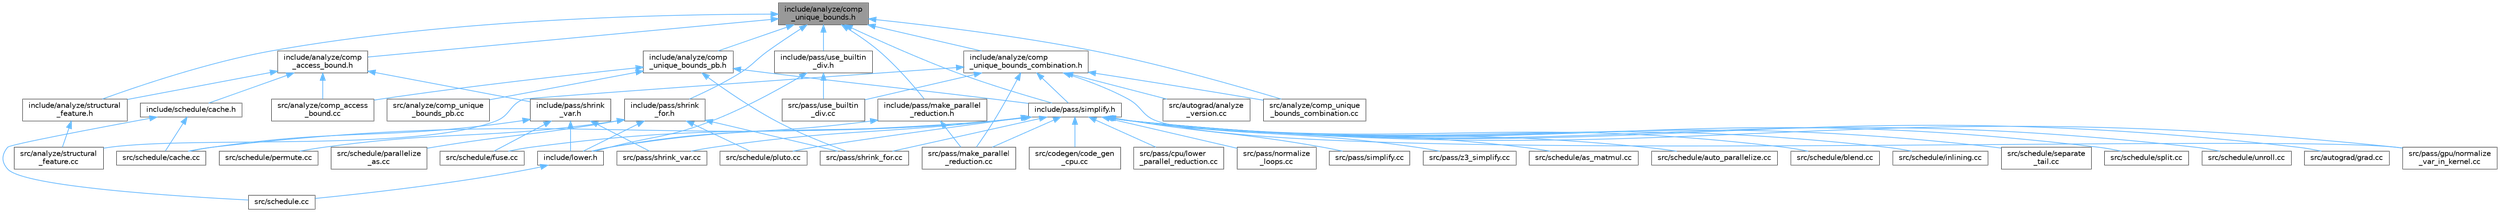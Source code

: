 digraph "include/analyze/comp_unique_bounds.h"
{
 // LATEX_PDF_SIZE
  bgcolor="transparent";
  edge [fontname=Helvetica,fontsize=10,labelfontname=Helvetica,labelfontsize=10];
  node [fontname=Helvetica,fontsize=10,shape=box,height=0.2,width=0.4];
  Node1 [label="include/analyze/comp\l_unique_bounds.h",height=0.2,width=0.4,color="gray40", fillcolor="grey60", style="filled", fontcolor="black",tooltip=" "];
  Node1 -> Node2 [dir="back",color="steelblue1",style="solid"];
  Node2 [label="include/analyze/comp\l_access_bound.h",height=0.2,width=0.4,color="grey40", fillcolor="white", style="filled",URL="$comp__access__bound_8h.html",tooltip=" "];
  Node2 -> Node3 [dir="back",color="steelblue1",style="solid"];
  Node3 [label="include/analyze/structural\l_feature.h",height=0.2,width=0.4,color="grey40", fillcolor="white", style="filled",URL="$structural__feature_8h.html",tooltip=" "];
  Node3 -> Node4 [dir="back",color="steelblue1",style="solid"];
  Node4 [label="src/analyze/structural\l_feature.cc",height=0.2,width=0.4,color="grey40", fillcolor="white", style="filled",URL="$structural__feature_8cc.html",tooltip=" "];
  Node2 -> Node5 [dir="back",color="steelblue1",style="solid"];
  Node5 [label="include/pass/shrink\l_var.h",height=0.2,width=0.4,color="grey40", fillcolor="white", style="filled",URL="$shrink__var_8h.html",tooltip=" "];
  Node5 -> Node6 [dir="back",color="steelblue1",style="solid"];
  Node6 [label="include/lower.h",height=0.2,width=0.4,color="grey40", fillcolor="white", style="filled",URL="$lower_8h.html",tooltip=" "];
  Node6 -> Node7 [dir="back",color="steelblue1",style="solid"];
  Node7 [label="src/schedule.cc",height=0.2,width=0.4,color="grey40", fillcolor="white", style="filled",URL="$schedule_8cc.html",tooltip=" "];
  Node5 -> Node8 [dir="back",color="steelblue1",style="solid"];
  Node8 [label="src/pass/shrink_var.cc",height=0.2,width=0.4,color="grey40", fillcolor="white", style="filled",URL="$shrink__var_8cc.html",tooltip=" "];
  Node5 -> Node9 [dir="back",color="steelblue1",style="solid"];
  Node9 [label="src/schedule/cache.cc",height=0.2,width=0.4,color="grey40", fillcolor="white", style="filled",URL="$cache_8cc.html",tooltip=" "];
  Node5 -> Node10 [dir="back",color="steelblue1",style="solid"];
  Node10 [label="src/schedule/fuse.cc",height=0.2,width=0.4,color="grey40", fillcolor="white", style="filled",URL="$fuse_8cc.html",tooltip=" "];
  Node2 -> Node11 [dir="back",color="steelblue1",style="solid"];
  Node11 [label="include/schedule/cache.h",height=0.2,width=0.4,color="grey40", fillcolor="white", style="filled",URL="$cache_8h.html",tooltip=" "];
  Node11 -> Node7 [dir="back",color="steelblue1",style="solid"];
  Node11 -> Node9 [dir="back",color="steelblue1",style="solid"];
  Node2 -> Node12 [dir="back",color="steelblue1",style="solid"];
  Node12 [label="src/analyze/comp_access\l_bound.cc",height=0.2,width=0.4,color="grey40", fillcolor="white", style="filled",URL="$comp__access__bound_8cc.html",tooltip=" "];
  Node1 -> Node13 [dir="back",color="steelblue1",style="solid"];
  Node13 [label="include/analyze/comp\l_unique_bounds_combination.h",height=0.2,width=0.4,color="grey40", fillcolor="white", style="filled",URL="$comp__unique__bounds__combination_8h.html",tooltip=" "];
  Node13 -> Node14 [dir="back",color="steelblue1",style="solid"];
  Node14 [label="include/pass/simplify.h",height=0.2,width=0.4,color="grey40", fillcolor="white", style="filled",URL="$simplify_8h.html",tooltip=" "];
  Node14 -> Node6 [dir="back",color="steelblue1",style="solid"];
  Node14 -> Node15 [dir="back",color="steelblue1",style="solid"];
  Node15 [label="src/autograd/grad.cc",height=0.2,width=0.4,color="grey40", fillcolor="white", style="filled",URL="$grad_8cc.html",tooltip=" "];
  Node14 -> Node16 [dir="back",color="steelblue1",style="solid"];
  Node16 [label="src/codegen/code_gen\l_cpu.cc",height=0.2,width=0.4,color="grey40", fillcolor="white", style="filled",URL="$code__gen__cpu_8cc.html",tooltip=" "];
  Node14 -> Node17 [dir="back",color="steelblue1",style="solid"];
  Node17 [label="src/pass/cpu/lower\l_parallel_reduction.cc",height=0.2,width=0.4,color="grey40", fillcolor="white", style="filled",URL="$cpu_2lower__parallel__reduction_8cc.html",tooltip=" "];
  Node14 -> Node18 [dir="back",color="steelblue1",style="solid"];
  Node18 [label="src/pass/gpu/normalize\l_var_in_kernel.cc",height=0.2,width=0.4,color="grey40", fillcolor="white", style="filled",URL="$normalize__var__in__kernel_8cc.html",tooltip=" "];
  Node14 -> Node19 [dir="back",color="steelblue1",style="solid"];
  Node19 [label="src/pass/make_parallel\l_reduction.cc",height=0.2,width=0.4,color="grey40", fillcolor="white", style="filled",URL="$make__parallel__reduction_8cc.html",tooltip=" "];
  Node14 -> Node20 [dir="back",color="steelblue1",style="solid"];
  Node20 [label="src/pass/normalize\l_loops.cc",height=0.2,width=0.4,color="grey40", fillcolor="white", style="filled",URL="$normalize__loops_8cc.html",tooltip=" "];
  Node14 -> Node21 [dir="back",color="steelblue1",style="solid"];
  Node21 [label="src/pass/shrink_for.cc",height=0.2,width=0.4,color="grey40", fillcolor="white", style="filled",URL="$shrink__for_8cc.html",tooltip=" "];
  Node14 -> Node8 [dir="back",color="steelblue1",style="solid"];
  Node14 -> Node22 [dir="back",color="steelblue1",style="solid"];
  Node22 [label="src/pass/simplify.cc",height=0.2,width=0.4,color="grey40", fillcolor="white", style="filled",URL="$simplify_8cc.html",tooltip=" "];
  Node14 -> Node23 [dir="back",color="steelblue1",style="solid"];
  Node23 [label="src/pass/z3_simplify.cc",height=0.2,width=0.4,color="grey40", fillcolor="white", style="filled",URL="$z3__simplify_8cc.html",tooltip=" "];
  Node14 -> Node24 [dir="back",color="steelblue1",style="solid"];
  Node24 [label="src/schedule/as_matmul.cc",height=0.2,width=0.4,color="grey40", fillcolor="white", style="filled",URL="$as__matmul_8cc.html",tooltip=" "];
  Node14 -> Node25 [dir="back",color="steelblue1",style="solid"];
  Node25 [label="src/schedule/auto_parallelize.cc",height=0.2,width=0.4,color="grey40", fillcolor="white", style="filled",URL="$auto__parallelize_8cc.html",tooltip=" "];
  Node14 -> Node26 [dir="back",color="steelblue1",style="solid"];
  Node26 [label="src/schedule/blend.cc",height=0.2,width=0.4,color="grey40", fillcolor="white", style="filled",URL="$blend_8cc.html",tooltip=" "];
  Node14 -> Node9 [dir="back",color="steelblue1",style="solid"];
  Node14 -> Node10 [dir="back",color="steelblue1",style="solid"];
  Node14 -> Node27 [dir="back",color="steelblue1",style="solid"];
  Node27 [label="src/schedule/inlining.cc",height=0.2,width=0.4,color="grey40", fillcolor="white", style="filled",URL="$inlining_8cc.html",tooltip=" "];
  Node14 -> Node28 [dir="back",color="steelblue1",style="solid"];
  Node28 [label="src/schedule/pluto.cc",height=0.2,width=0.4,color="grey40", fillcolor="white", style="filled",URL="$pluto_8cc.html",tooltip=" "];
  Node14 -> Node29 [dir="back",color="steelblue1",style="solid"];
  Node29 [label="src/schedule/separate\l_tail.cc",height=0.2,width=0.4,color="grey40", fillcolor="white", style="filled",URL="$separate__tail_8cc.html",tooltip=" "];
  Node14 -> Node30 [dir="back",color="steelblue1",style="solid"];
  Node30 [label="src/schedule/split.cc",height=0.2,width=0.4,color="grey40", fillcolor="white", style="filled",URL="$split_8cc.html",tooltip=" "];
  Node14 -> Node31 [dir="back",color="steelblue1",style="solid"];
  Node31 [label="src/schedule/unroll.cc",height=0.2,width=0.4,color="grey40", fillcolor="white", style="filled",URL="$unroll_8cc.html",tooltip=" "];
  Node13 -> Node32 [dir="back",color="steelblue1",style="solid"];
  Node32 [label="src/analyze/comp_unique\l_bounds_combination.cc",height=0.2,width=0.4,color="grey40", fillcolor="white", style="filled",URL="$comp__unique__bounds__combination_8cc.html",tooltip=" "];
  Node13 -> Node4 [dir="back",color="steelblue1",style="solid"];
  Node13 -> Node33 [dir="back",color="steelblue1",style="solid"];
  Node33 [label="src/autograd/analyze\l_version.cc",height=0.2,width=0.4,color="grey40", fillcolor="white", style="filled",URL="$analyze__version_8cc.html",tooltip=" "];
  Node13 -> Node18 [dir="back",color="steelblue1",style="solid"];
  Node13 -> Node19 [dir="back",color="steelblue1",style="solid"];
  Node13 -> Node34 [dir="back",color="steelblue1",style="solid"];
  Node34 [label="src/pass/use_builtin\l_div.cc",height=0.2,width=0.4,color="grey40", fillcolor="white", style="filled",URL="$use__builtin__div_8cc.html",tooltip=" "];
  Node1 -> Node35 [dir="back",color="steelblue1",style="solid"];
  Node35 [label="include/analyze/comp\l_unique_bounds_pb.h",height=0.2,width=0.4,color="grey40", fillcolor="white", style="filled",URL="$comp__unique__bounds__pb_8h.html",tooltip=" "];
  Node35 -> Node14 [dir="back",color="steelblue1",style="solid"];
  Node35 -> Node12 [dir="back",color="steelblue1",style="solid"];
  Node35 -> Node36 [dir="back",color="steelblue1",style="solid"];
  Node36 [label="src/analyze/comp_unique\l_bounds_pb.cc",height=0.2,width=0.4,color="grey40", fillcolor="white", style="filled",URL="$comp__unique__bounds__pb_8cc.html",tooltip=" "];
  Node35 -> Node21 [dir="back",color="steelblue1",style="solid"];
  Node1 -> Node3 [dir="back",color="steelblue1",style="solid"];
  Node1 -> Node37 [dir="back",color="steelblue1",style="solid"];
  Node37 [label="include/pass/make_parallel\l_reduction.h",height=0.2,width=0.4,color="grey40", fillcolor="white", style="filled",URL="$make__parallel__reduction_8h.html",tooltip=" "];
  Node37 -> Node6 [dir="back",color="steelblue1",style="solid"];
  Node37 -> Node19 [dir="back",color="steelblue1",style="solid"];
  Node1 -> Node38 [dir="back",color="steelblue1",style="solid"];
  Node38 [label="include/pass/shrink\l_for.h",height=0.2,width=0.4,color="grey40", fillcolor="white", style="filled",URL="$shrink__for_8h.html",tooltip=" "];
  Node38 -> Node6 [dir="back",color="steelblue1",style="solid"];
  Node38 -> Node21 [dir="back",color="steelblue1",style="solid"];
  Node38 -> Node39 [dir="back",color="steelblue1",style="solid"];
  Node39 [label="src/schedule/parallelize\l_as.cc",height=0.2,width=0.4,color="grey40", fillcolor="white", style="filled",URL="$parallelize__as_8cc.html",tooltip=" "];
  Node38 -> Node40 [dir="back",color="steelblue1",style="solid"];
  Node40 [label="src/schedule/permute.cc",height=0.2,width=0.4,color="grey40", fillcolor="white", style="filled",URL="$permute_8cc.html",tooltip=" "];
  Node38 -> Node28 [dir="back",color="steelblue1",style="solid"];
  Node1 -> Node14 [dir="back",color="steelblue1",style="solid"];
  Node1 -> Node41 [dir="back",color="steelblue1",style="solid"];
  Node41 [label="include/pass/use_builtin\l_div.h",height=0.2,width=0.4,color="grey40", fillcolor="white", style="filled",URL="$use__builtin__div_8h.html",tooltip=" "];
  Node41 -> Node6 [dir="back",color="steelblue1",style="solid"];
  Node41 -> Node34 [dir="back",color="steelblue1",style="solid"];
  Node1 -> Node32 [dir="back",color="steelblue1",style="solid"];
}

